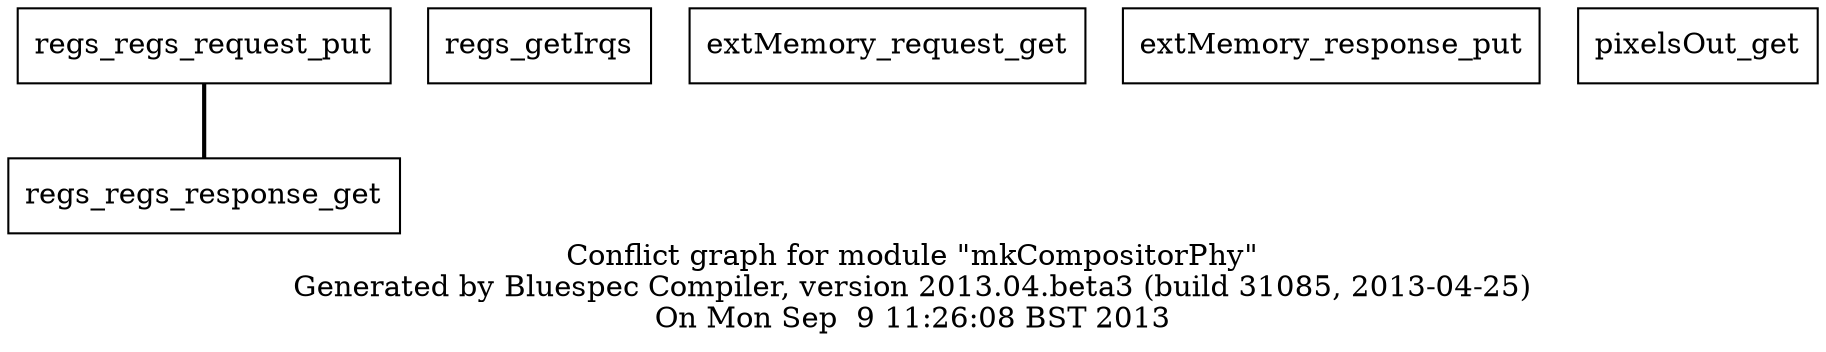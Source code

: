 strict digraph "conflicts" {
regs_regs_request_put [shape=box];
regs_regs_response_get [shape=box];
regs_getIrqs [shape=box];
extMemory_request_get [shape=box];
extMemory_response_put [shape=box];
pixelsOut_get [shape=box];
regs_regs_request_put->regs_regs_response_get [style=bold, dir=none];
label="Conflict graph for module \"mkCompositorPhy\"\nGenerated by Bluespec Compiler, version 2013.04.beta3 (build 31085, 2013-04-25)\nOn Mon Sep  9 11:26:08 BST 2013"
}
